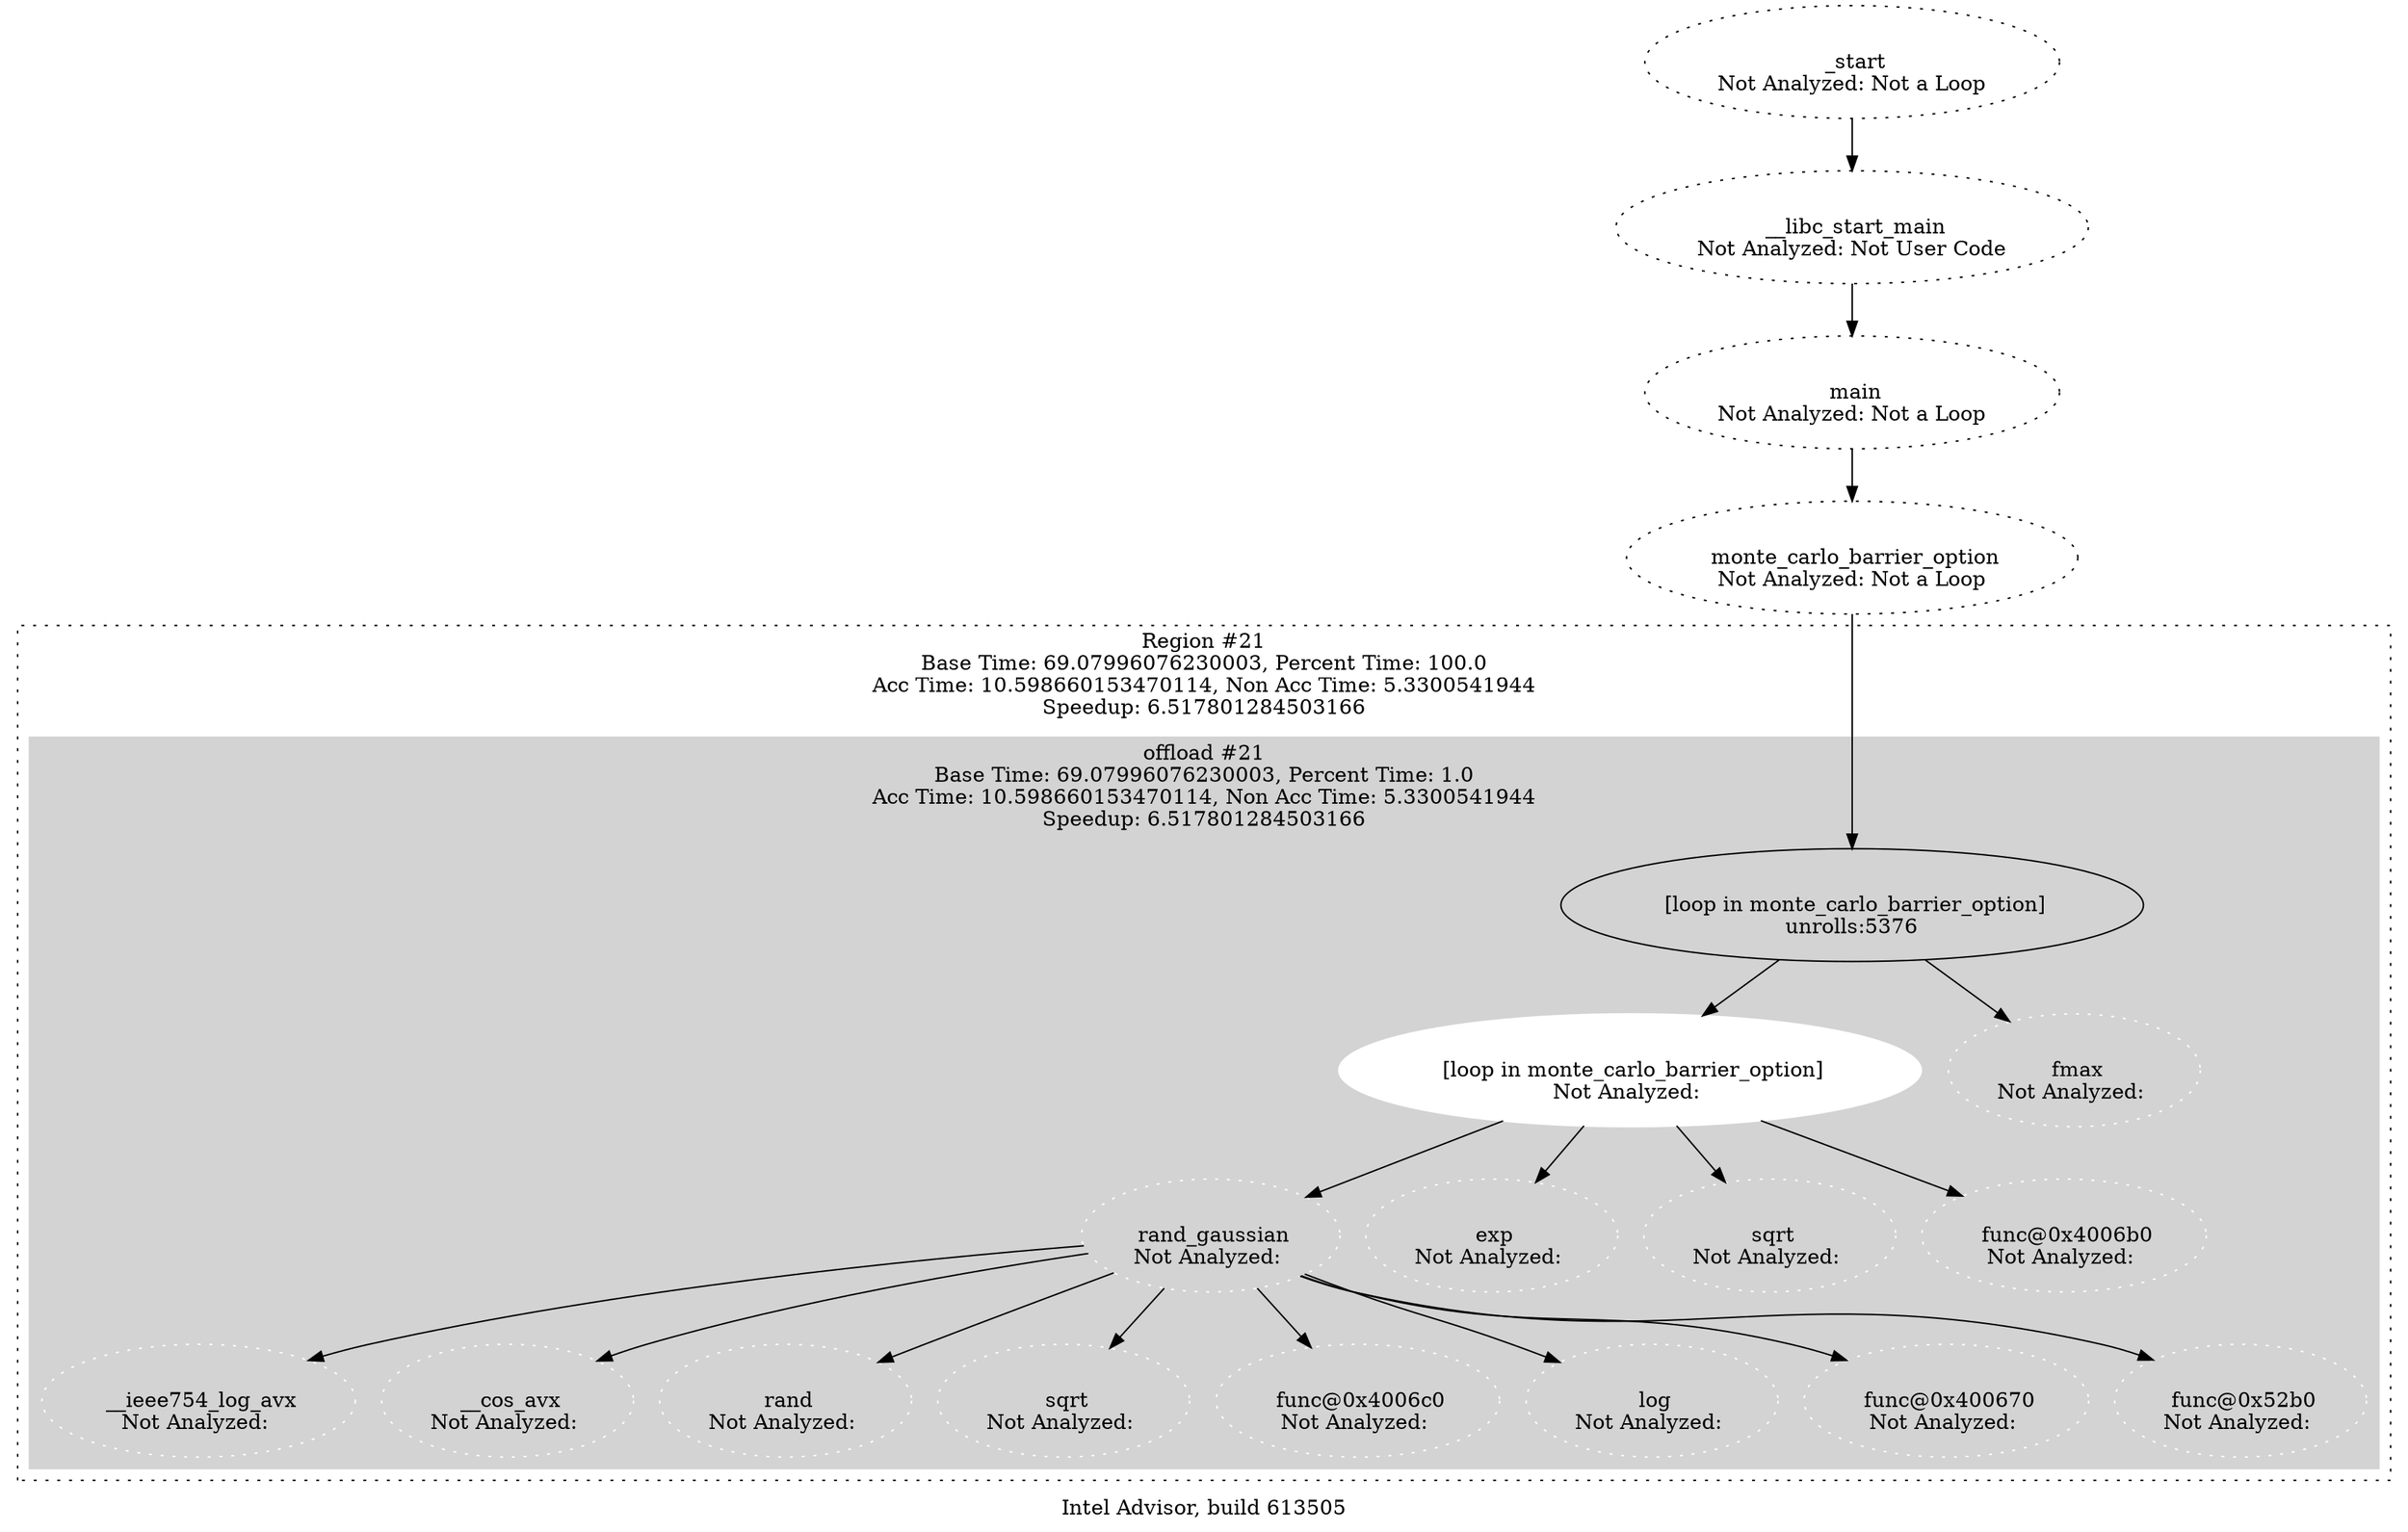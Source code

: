 digraph G {

		2 [label="\n _start\nNot Analyzed: Not a Loop", style=dotted]
	2 -> 666
		666 [label="\n __libc_start_main\nNot Analyzed: Not User Code", style=dotted]
	666 -> 4
		4 [label="\n main\nNot Analyzed: Not a Loop", style=dotted]
	4 -> 635
		635 [label="\n monte_carlo_barrier_option\nNot Analyzed: Not a Loop", style=dotted]
	subgraph cluster_loopnest_636 {
		graph [style=dotted];
		636
		label = "Region #21\nBase Time: 69.07996076230003, Percent Time: 100.0\nAcc Time: 10.598660153470114, Non Acc Time: 5.3300541944\nSpeedup: 6.517801284503166";
	subgraph cluster_0_0 {
		style=filled;
		color=lightgrey;
		node [style=filled, color=white];
		636
		636 [label="\n [loop in monte_carlo_barrier_option]\nunrolls:5376"]
		636 -> 5
		5 [label="\n [loop in monte_carlo_barrier_option]\nNot Analyzed: "]
		5 -> 6
		6 [label="\n rand_gaussian\nNot Analyzed: ", style=dotted]
		6 -> 630
		630 [label="\n __ieee754_log_avx\nNot Analyzed: ", style=dotted]
		6 -> 632
		632 [label="\n __cos_avx\nNot Analyzed: ", style=dotted]
		6 -> 39
		39 [label="\n rand\nNot Analyzed: ", style=dotted]
		6 -> 295
		295 [label="\n sqrt\nNot Analyzed: ", style=dotted]
		6 -> 257
		257 [label="\n func@0x4006c0\nNot Analyzed: ", style=dotted]
		6 -> 393
		393 [label="\n log\nNot Analyzed: ", style=dotted]
		6 -> 385
		385 [label="\n func@0x400670\nNot Analyzed: ", style=dotted]
		6 -> 242
		242 [label="\n func@0x52b0\nNot Analyzed: ", style=dotted]
		5 -> 606
		606 [label="\n exp\nNot Analyzed: ", style=dotted]
		5 -> 212
		212 [label="\n sqrt\nNot Analyzed: ", style=dotted]
		5 -> 537
		537 [label="\n func@0x4006b0\nNot Analyzed: ", style=dotted]
		636 -> 594
		594 [label="\n fmax\nNot Analyzed: ", style=dotted]
		label = "offload #21\nBase Time: 69.07996076230003, Percent Time: 1.0\nAcc Time: 10.598660153470114, Non Acc Time: 5.3300541944\nSpeedup: 6.517801284503166";
	}

	}
	635 -> 636
	label="Intel Advisor, build 613505";

}
